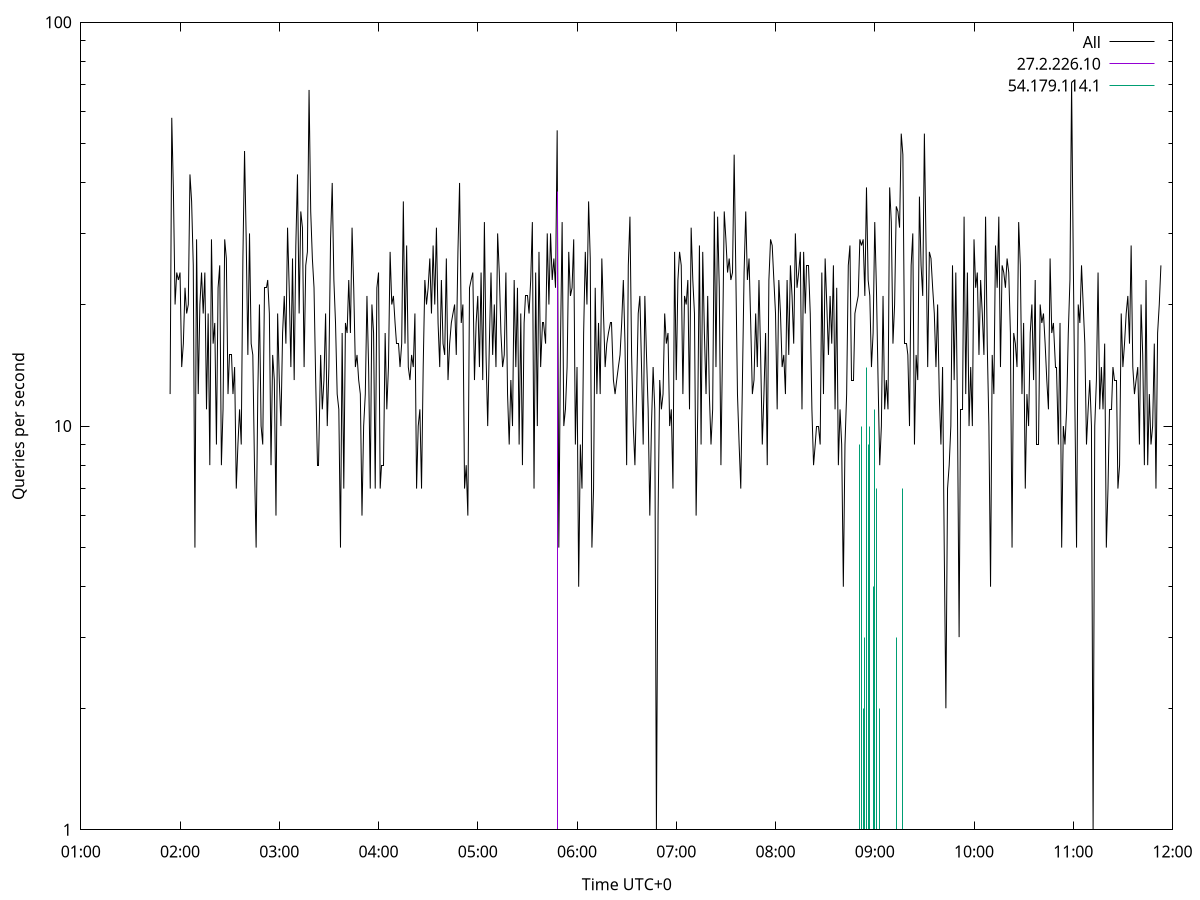 set terminal pngcairo size 1024,768
set output 'Sun Jan  7 12:01:54 2024.png'
set ylabel 'Queries per second'
set xlabel 'Time UTC+0'
set xdata time
set timefmt "%s"
set log y
plot \
'-' using 1:2 linecolor 0 linetype 2 with lines title 'All', \
'-' using 1:2 linecolor 1 linetype 3 with impulses title "27.2.226.10", \
'-' using 1:2 linecolor 2 linetype 3 with impulses title "54.179.114.1"
1704603714 12
1704603715 58
1704603716 38
1704603717 20
1704603718 24
1704603719 23
1704603720 24
1704603721 14
1704603722 16
1704603723 22
1704603724 19
1704603725 20
1704603726 42
1704603727 36
1704603728 25
1704603729 5
1704603730 29
1704603731 12
1704603732 20
1704603733 24
1704603734 19
1704603735 24
1704603736 11
1704603737 19
1704603738 8
1704603739 29
1704603740 16
1704603741 18
1704603742 9
1704603743 22
1704603744 25
1704603745 8
1704603746 11
1704603747 29
1704603748 26
1704603749 12
1704603750 15
1704603751 15
1704603752 12
1704603753 14
1704603754 7
1704603755 9
1704603756 11
1704603757 9
1704603758 26
1704603759 48
1704603760 29
1704603761 15
1704603762 30
1704603763 16
1704603764 15
1704603765 8
1704603766 5
1704603767 12
1704603768 20
1704603769 10
1704603770 9
1704603771 22
1704603772 22
1704603773 23
1704603774 19
1704603775 8
1704603776 15
1704603777 13
1704603778 6
1704603779 19
1704603780 13
1704603781 10
1704603782 17
1704603783 21
1704603784 16
1704603785 31
1704603786 22
1704603787 14
1704603788 26
1704603789 13
1704603790 28
1704603791 42
1704603792 19
1704603793 34
1704603794 31
1704603795 14
1704603796 25
1704603797 27
1704603798 68
1704603799 34
1704603800 26
1704603801 22
1704603802 13
1704603803 8
1704603804 8
1704603805 15
1704603806 11
1704603807 13
1704603808 19
1704603809 10
1704603810 14
1704603811 29
1704603812 40
1704603813 23
1704603814 18
1704603815 12
1704603816 11
1704603817 5
1704603818 17
1704603819 7
1704603820 18
1704603821 17
1704603822 23
1704603823 17
1704603824 31
1704603825 22
1704603826 14
1704603827 15
1704603828 13
1704603829 12
1704603830 6
1704603831 10
1704603832 12
1704603833 21
1704603834 14
1704603835 7
1704603836 20
1704603837 17
1704603838 7
1704603839 22
1704603840 24
1704603841 7
1704603842 8
1704603843 8
1704603844 17
1704603845 11
1704603846 14
1704603847 27
1704603848 20
1704603849 21
1704603850 18
1704603851 16
1704603852 16
1704603853 14
1704603854 16
1704603855 36
1704603856 16
1704603857 28
1704603858 14
1704603859 13
1704603860 15
1704603861 14
1704603862 19
1704603863 7
1704603864 10
1704603865 11
1704603866 7
1704603867 14
1704603868 23
1704603869 20
1704603870 22
1704603871 26
1704603872 19
1704603873 28
1704603874 20
1704603875 31
1704603876 18
1704603877 14
1704603878 23
1704603879 16
1704603880 15
1704603881 26
1704603882 13
1704603883 16
1704603884 18
1704603885 19
1704603886 20
1704603887 15
1704603888 27
1704603889 40
1704603890 18
1704603891 20
1704603892 7
1704603893 8
1704603894 6
1704603895 22
1704603896 23
1704603897 24
1704603898 13
1704603899 18
1704603900 21
1704603901 14
1704603902 24
1704603903 13
1704603904 32
1704603905 15
1704603906 10
1704603907 16
1704603908 24
1704603909 15
1704603910 20
1704603911 14
1704603912 30
1704603913 24
1704603914 17
1704603915 14
1704603916 15
1704603917 24
1704603918 12
1704603919 9
1704603920 13
1704603921 10
1704603922 23
1704603923 14
1704603924 22
1704603925 9
1704603926 19
1704603927 8
1704603928 18
1704603929 21
1704603930 21
1704603931 19
1704603932 23
1704603933 32
1704603934 7
1704603935 24
1704603936 10
1704603937 27
1704603938 14
1704603939 18
1704603940 18
1704603941 16
1704603942 30
1704603943 20
1704603944 30
1704603945 23
1704603946 26
1704603947 22
1704603948 54
1704603949 5
1704603950 16
1704603951 32
1704603952 10
1704603953 11
1704603954 14
1704603955 27
1704603956 21
1704603957 22
1704603958 29
1704603959 9
1704603960 14
1704603961 4
1704603962 9
1704603963 7
1704603964 17
1704603965 27
1704603966 20
1704603967 36
1704603968 26
1704603969 5
1704603970 7
1704603971 22
1704603972 12
1704603973 18
1704603974 12
1704603975 26
1704603976 19
1704603977 14
1704603978 16
1704603979 17
1704603980 18
1704603981 18
1704603982 13
1704603983 12
1704603984 13
1704603985 14
1704603986 15
1704603987 18
1704603988 23
1704603989 16
1704603990 8
1704603991 25
1704603992 33
1704603993 15
1704603994 10
1704603995 8
1704603996 12
1704603997 19
1704603998 21
1704603999 14
1704604000 9
1704604001 21
1704604002 15
1704604003 11
1704604004 6
1704604005 10
1704604006 14
1704604007 11
1704604008 1
1704604009 6
1704604010 13
1704604011 11
1704604012 12
1704604013 19
1704604014 16
1704604015 17
1704604016 10
1704604017 11
1704604018 7
1704604019 27
1704604020 13
1704604021 23
1704604022 27
1704604023 25
1704604024 12
1704604025 21
1704604026 20
1704604027 23
1704604028 11
1704604029 31
1704604030 23
1704604031 19
1704604032 6
1704604033 11
1704604034 28
1704604035 9
1704604036 27
1704604037 17
1704604038 12
1704604039 21
1704604040 12
1704604041 9
1704604042 11
1704604043 34
1704604044 14
1704604045 33
1704604046 22
1704604047 8
1704604048 16
1704604049 34
1704604050 29
1704604051 24
1704604052 26
1704604053 23
1704604054 24
1704604055 47
1704604056 24
1704604057 12
1704604058 9
1704604059 7
1704604060 13
1704604061 24
1704604062 34
1704604063 23
1704604064 26
1704604065 18
1704604066 12
1704604067 13
1704604068 19
1704604069 14
1704604070 23
1704604071 15
1704604072 9
1704604073 12
1704604074 17
1704604075 8
1704604076 23
1704604077 29
1704604078 28
1704604079 23
1704604080 19
1704604081 11
1704604082 23
1704604083 19
1704604084 14
1704604085 15
1704604086 12
1704604087 23
1704604088 15
1704604089 25
1704604090 21
1704604091 16
1704604092 30
1704604093 22
1704604094 24
1704604095 27
1704604096 11
1704604097 27
1704604098 19
1704604099 25
1704604100 25
1704604101 19
1704604102 11
1704604103 8
1704604104 9
1704604105 10
1704604106 10
1704604107 9
1704604108 24
1704604109 12
1704604110 26
1704604111 20
1704604112 15
1704604113 21
1704604114 16
1704604115 25
1704604116 11
1704604117 22
1704604118 8
1704604119 11
1704604120 9
1704604121 4
1704604122 9
1704604123 12
1704604124 25
1704604125 28
1704604126 13
1704604127 13
1704604128 19
1704604129 20
1704604130 21
1704604131 29
1704604132 28
1704604133 29
1704604134 21
1704604135 39
1704604136 23
1704604137 21
1704604138 14
1704604139 17
1704604140 32
1704604141 22
1704604142 13
1704604143 8
1704604144 10
1704604145 21
1704604146 11
1704604147 13
1704604148 11
1704604149 39
1704604150 32
1704604151 16
1704604152 20
1704604153 35
1704604154 34
1704604155 31
1704604156 53
1704604157 47
1704604158 16
1704604159 16
1704604160 15
1704604161 10
1704604162 25
1704604163 30
1704604164 9
1704604165 15
1704604166 13
1704604167 37
1704604168 25
1704604169 21
1704604170 53
1704604171 28
1704604172 14
1704604173 27
1704604174 26
1704604175 22
1704604176 19
1704604177 14
1704604178 20
1704604179 12
1704604180 9
1704604181 14
1704604182 5
1704604183 2
1704604184 7
1704604185 8
1704604186 10
1704604187 25
1704604188 13
1704604189 24
1704604190 11
1704604191 3
1704604192 11
1704604193 11
1704604194 33
1704604195 12
1704604196 24
1704604197 10
1704604198 14
1704604199 10
1704604200 29
1704604201 22
1704604202 24
1704604203 15
1704604204 23
1704604205 19
1704604206 15
1704604207 33
1704604208 16
1704604209 10
1704604210 4
1704604211 15
1704604212 12
1704604213 28
1704604214 22
1704604215 33
1704604216 14
1704604217 25
1704604218 24
1704604219 22
1704604220 26
1704604221 24
1704604222 17
1704604223 5
1704604224 17
1704604225 16
1704604226 14
1704604227 32
1704604228 25
1704604229 12
1704604230 18
1704604231 7
1704604232 12
1704604233 10
1704604234 17
1704604235 20
1704604236 13
1704604237 23
1704604238 9
1704604239 9
1704604240 20
1704604241 18
1704604242 19
1704604243 16
1704604244 13
1704604245 11
1704604246 26
1704604247 17
1704604248 18
1704604249 14
1704604250 14
1704604251 9
1704604252 18
1704604253 5
1704604254 10
1704604255 9
1704604256 11
1704604257 17
1704604258 23
1704604259 71
1704604260 26
1704604261 11
1704604262 5
1704604263 20
1704604264 18
1704604265 25
1704604266 20
1704604267 16
1704604268 9
1704604269 11
1704604270 13
1704604271 10
1704604272 1
1704604273 10
1704604274 13
1704604275 24
1704604276 11
1704604277 14
1704604278 11
1704604279 16
1704604280 5
1704604281 7
1704604282 11
1704604283 11
1704604284 14
1704604285 13
1704604286 13
1704604287 7
1704604288 8
1704604289 19
1704604290 14
1704604291 16
1704604292 19
1704604293 21
1704604294 16
1704604295 28
1704604296 14
1704604297 12
1704604298 13
1704604299 14
1704604300 9
1704604301 20
1704604302 15
1704604303 8
1704604304 23
1704604305 8
1704604306 12
1704604307 9
1704604308 10
1704604309 16
1704604310 7
1704604311 17
1704604312 20
1704604313 25

e
1704603948 38

e
1704604131 9
1704604132 10
1704604133 2
1704604134 3
1704604135 14
1704604136 9
1704604137 10
1704604138 1
1704604139 4
1704604140 11
1704604141 7
1704604142 1
1704604143 2
1704604144 1
1704604153 3
1704604157 7
1704604279 1

e
